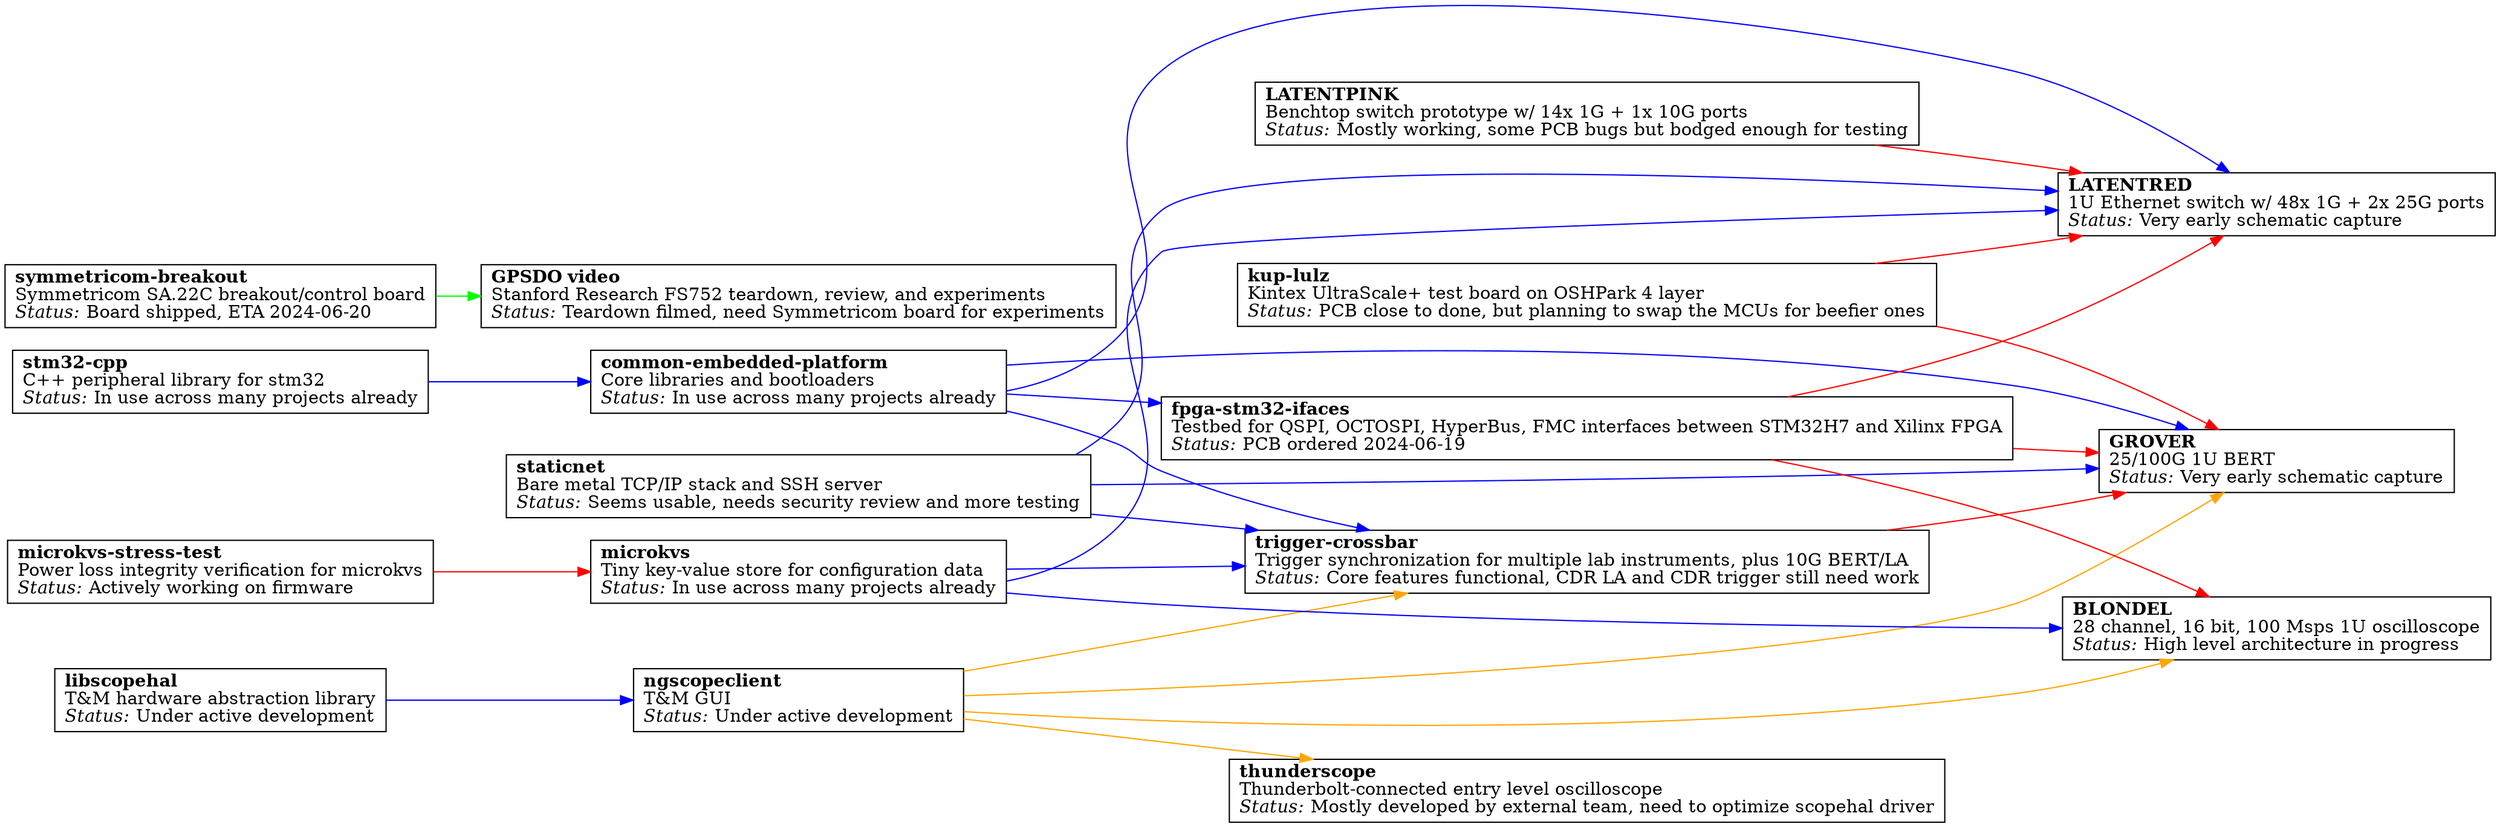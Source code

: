 digraph roadmap
{
	rankdir=LR

	//node info
	latentpink[shape=box, label=<
		<b>LATENTPINK</b><br align="left"/>
		Benchtop switch prototype w/ 14x 1G + 1x 10G ports<br align="left"/>
		<i>Status:</i> Mostly working, some PCB bugs but bodged enough for testing<br align="left"/>
		>];
	latentred[shape=box, label=<
		<b>LATENTRED</b><br align="left"/>
		1U Ethernet switch w/ 48x 1G + 2x 25G ports<br align="left"/>
		<i>Status:</i> Very early schematic capture<br align="left"/>
		>];
	"kup-lulz"[shape=box, label=<
		<b>kup-lulz</b><br align="left"/>
		Kintex UltraScale+ test board on OSHPark 4 layer<br align="left"/>
		<i>Status:</i> PCB close to done, but planning to swap the MCUs for beefier ones<br align="left"/>
		>];
	"stm32-cpp"[shape=box, label=<
		<b>stm32-cpp</b><br align="left"/>
		C++ peripheral library for stm32<br align="left"/>
		<i>Status:</i> In use across many projects already<br align="left"/>
		>];
	"common-embedded-platform"[shape=box, label=<
		<b>common-embedded-platform</b><br align="left"/>
		Core libraries and bootloaders<br align="left"/>
		<i>Status:</i> In use across many projects already<br align="left"/>
		>];
	staticnet[shape=box, label=<
		<b>staticnet</b><br align="left"/>
		Bare metal TCP/IP stack and SSH server<br align="left"/>
		<i>Status:</i> Seems usable, needs security review and more testing<br align="left"/>
		>];
	libscopehal[shape=box, label=<
		<b>libscopehal</b><br align="left"/>
		T&amp;M hardware abstraction library<br align="left"/>
		<i>Status:</i> Under active development<br align="left"/>
		>];
	ngscopeclient[shape=box, label=<
		<b>ngscopeclient</b><br align="left"/>
		T&amp;M GUI<br align="left"/>
		<i>Status:</i> Under active development<br align="left"/>
		>];
	microkvs[shape=box, label=<
		<b>microkvs</b><br align="left"/>
		Tiny key-value store for configuration data<br align="left"/>
		<i>Status:</i> In use across many projects already<br align="left"/>
		>];
	"microkvs-stress-test"[shape=box, label=<
		<b>microkvs-stress-test</b><br align="left"/>
		Power loss integrity verification for microkvs<br align="left"/>
		<i>Status:</i> Actively working on firmware<br align="left"/>
		>];
	grover[shape=box, label=<
		<b>GROVER</b><br align="left"/>
		25/100G 1U BERT<br align="left"/>
		<i>Status:</i> Very early schematic capture<br align="left"/>
		>];
	thunderscope[shape=box, label=<
		<b>thunderscope</b><br align="left"/>
		Thunderbolt-connected entry level oscilloscope<br align="left"/>
		<i>Status:</i> Mostly developed by external team, need to optimize scopehal driver<br align="left"/>
		>];
	"symmetricom-breakout"[shape=box, label=<
		<b>symmetricom-breakout</b><br align="left"/>
		Symmetricom SA.22C breakout/control board<br align="left"/>
		<i>Status:</i> Board shipped, ETA 2024-06-20<br align="left"/>
		>];
	"GPSDO video"[shape=box, label=<
		<b>GPSDO video</b><br align="left"/>
		Stanford Research FS752 teardown, review, and experiments<br align="left"/>
		<i>Status:</i> Teardown filmed, need Symmetricom board for experiments<br align="left"/>
		>];
	"blondel"[shape=box, label=<
		<b>BLONDEL</b><br align="left"/>
		28 channel, 16 bit, 100 Msps 1U oscilloscope<br align="left"/>
		<i>Status:</i> High level architecture in progress<br align="left"/>
		>];
	"trigger-crossbar"[shape=box, label=<
		<b>trigger-crossbar</b><br align="left"/>
		Trigger synchronization for multiple lab instruments, plus 10G BERT/LA<br align="left"/>
		<i>Status:</i> Core features functional, CDR LA and CDR trigger still need work<br align="left"/>
		>];
	"fpga-stm32-ifaces"[shape=box, label=<
		<b>fpga-stm32-ifaces</b><br align="left"/>
		Testbed for QSPI, OCTOSPI, HyperBus, FMC interfaces between STM32H7 and Xilinx FPGA<br align="left"/>
		<i>Status:</i> PCB ordered 2024-06-19<br align="left"/>
		>];

	//library
	"stm32-cpp" -> "common-embedded-platform" [color=blue]
	"microkvs-stress-test" -> microkvs [color=red]

	//scopehal stuff
	libscopehal -> ngscopeclient [color=blue]
	ngscopeclient -> thunderscope [color=orange]
	ngscopeclient -> blondel [color=orange]

	//networking
	latentpink -> latentred [color=red]
	"kup-lulz" -> latentred [color=red]
	"common-embedded-platform" -> latentred [color=blue]
	microkvs -> latentred [color=blue]
	staticnet -> latentred [color=blue]

	//grover
	"kup-lulz" -> grover [color=red]
	ngscopeclient -> grover [color=orange]
	"common-embedded-platform" -> grover [color=blue]
	staticnet -> grover [color=blue]
	"trigger-crossbar" -> grover[color=red]

	//blondel
	microkvs -> blondel [color=blue]

	//trigger crossbar
	ngscopeclient -> "trigger-crossbar" [color=orange]
	"common-embedded-platform" -> "trigger-crossbar" [color=blue]
	staticnet -> "trigger-crossbar" [color=blue]
	microkvs -> "trigger-crossbar" [color=blue]

	//interface test
	"common-embedded-platform" -> "fpga-stm32-ifaces" [color=blue]
	"fpga-stm32-ifaces" -> blondel [color=red]
	"fpga-stm32-ifaces" -> latentred [color=red]
	"fpga-stm32-ifaces" -> grover [color=red]

	//video
	"symmetricom-breakout" -> "GPSDO video" [color=green]
}
